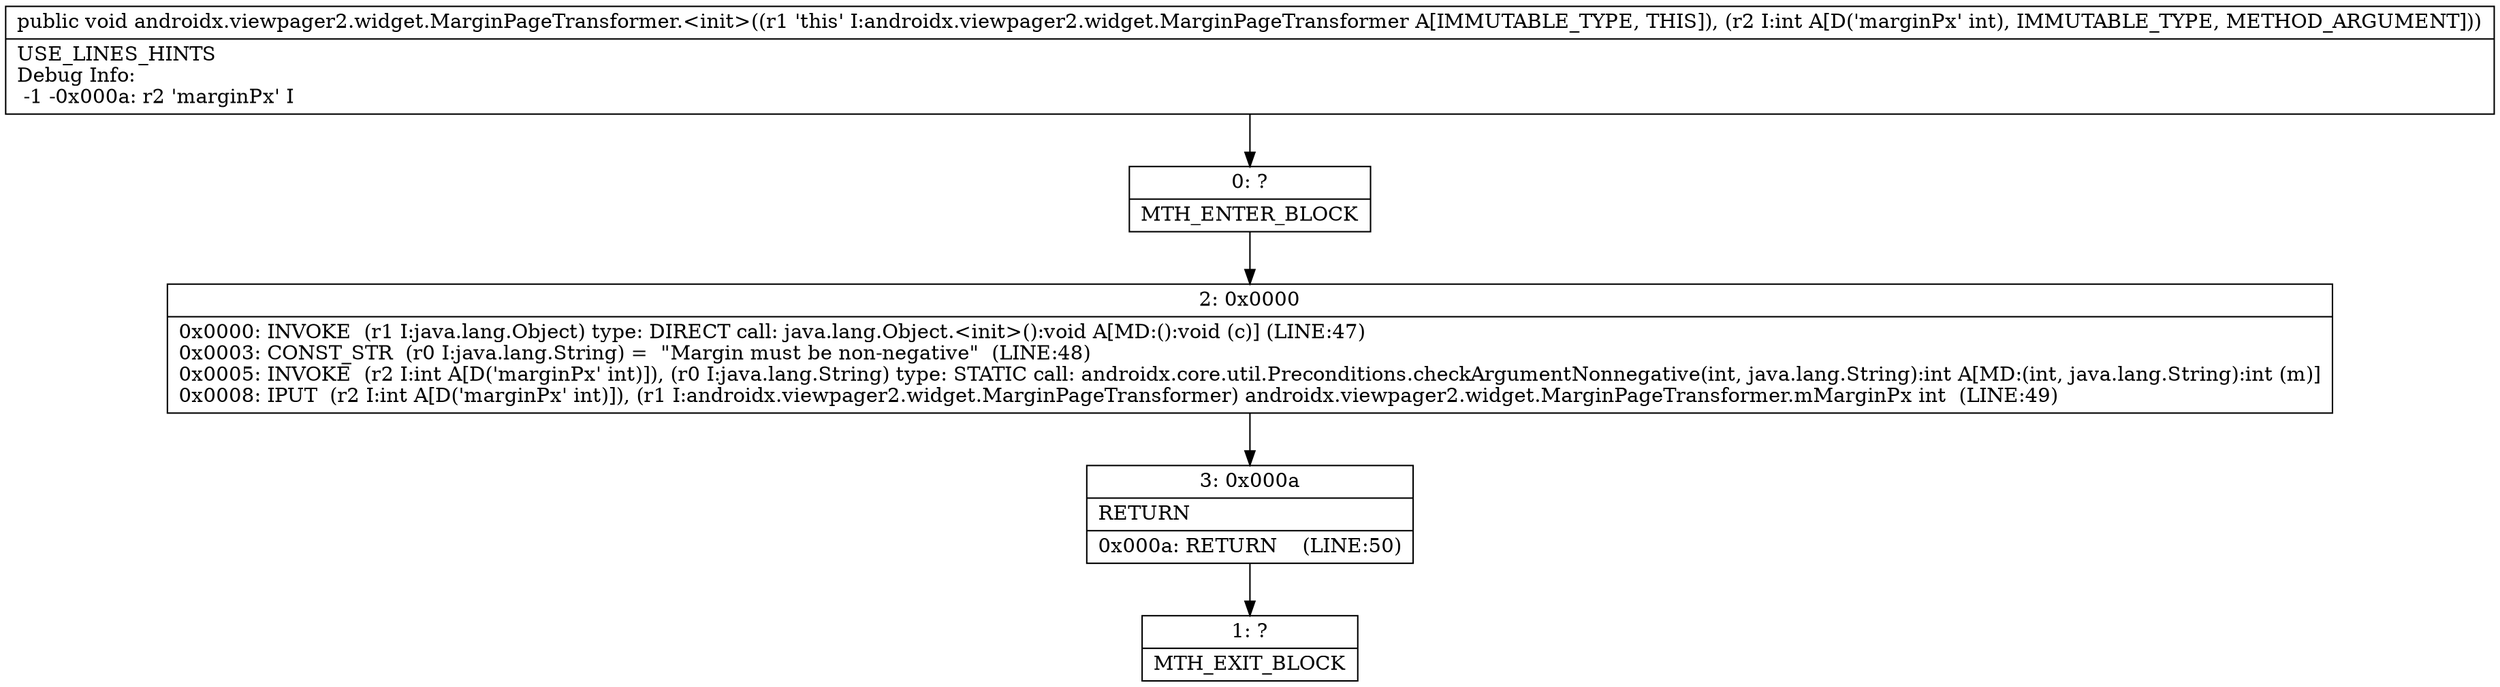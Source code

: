 digraph "CFG forandroidx.viewpager2.widget.MarginPageTransformer.\<init\>(I)V" {
Node_0 [shape=record,label="{0\:\ ?|MTH_ENTER_BLOCK\l}"];
Node_2 [shape=record,label="{2\:\ 0x0000|0x0000: INVOKE  (r1 I:java.lang.Object) type: DIRECT call: java.lang.Object.\<init\>():void A[MD:():void (c)] (LINE:47)\l0x0003: CONST_STR  (r0 I:java.lang.String) =  \"Margin must be non\-negative\"  (LINE:48)\l0x0005: INVOKE  (r2 I:int A[D('marginPx' int)]), (r0 I:java.lang.String) type: STATIC call: androidx.core.util.Preconditions.checkArgumentNonnegative(int, java.lang.String):int A[MD:(int, java.lang.String):int (m)]\l0x0008: IPUT  (r2 I:int A[D('marginPx' int)]), (r1 I:androidx.viewpager2.widget.MarginPageTransformer) androidx.viewpager2.widget.MarginPageTransformer.mMarginPx int  (LINE:49)\l}"];
Node_3 [shape=record,label="{3\:\ 0x000a|RETURN\l|0x000a: RETURN    (LINE:50)\l}"];
Node_1 [shape=record,label="{1\:\ ?|MTH_EXIT_BLOCK\l}"];
MethodNode[shape=record,label="{public void androidx.viewpager2.widget.MarginPageTransformer.\<init\>((r1 'this' I:androidx.viewpager2.widget.MarginPageTransformer A[IMMUTABLE_TYPE, THIS]), (r2 I:int A[D('marginPx' int), IMMUTABLE_TYPE, METHOD_ARGUMENT]))  | USE_LINES_HINTS\lDebug Info:\l  \-1 \-0x000a: r2 'marginPx' I\l}"];
MethodNode -> Node_0;Node_0 -> Node_2;
Node_2 -> Node_3;
Node_3 -> Node_1;
}

